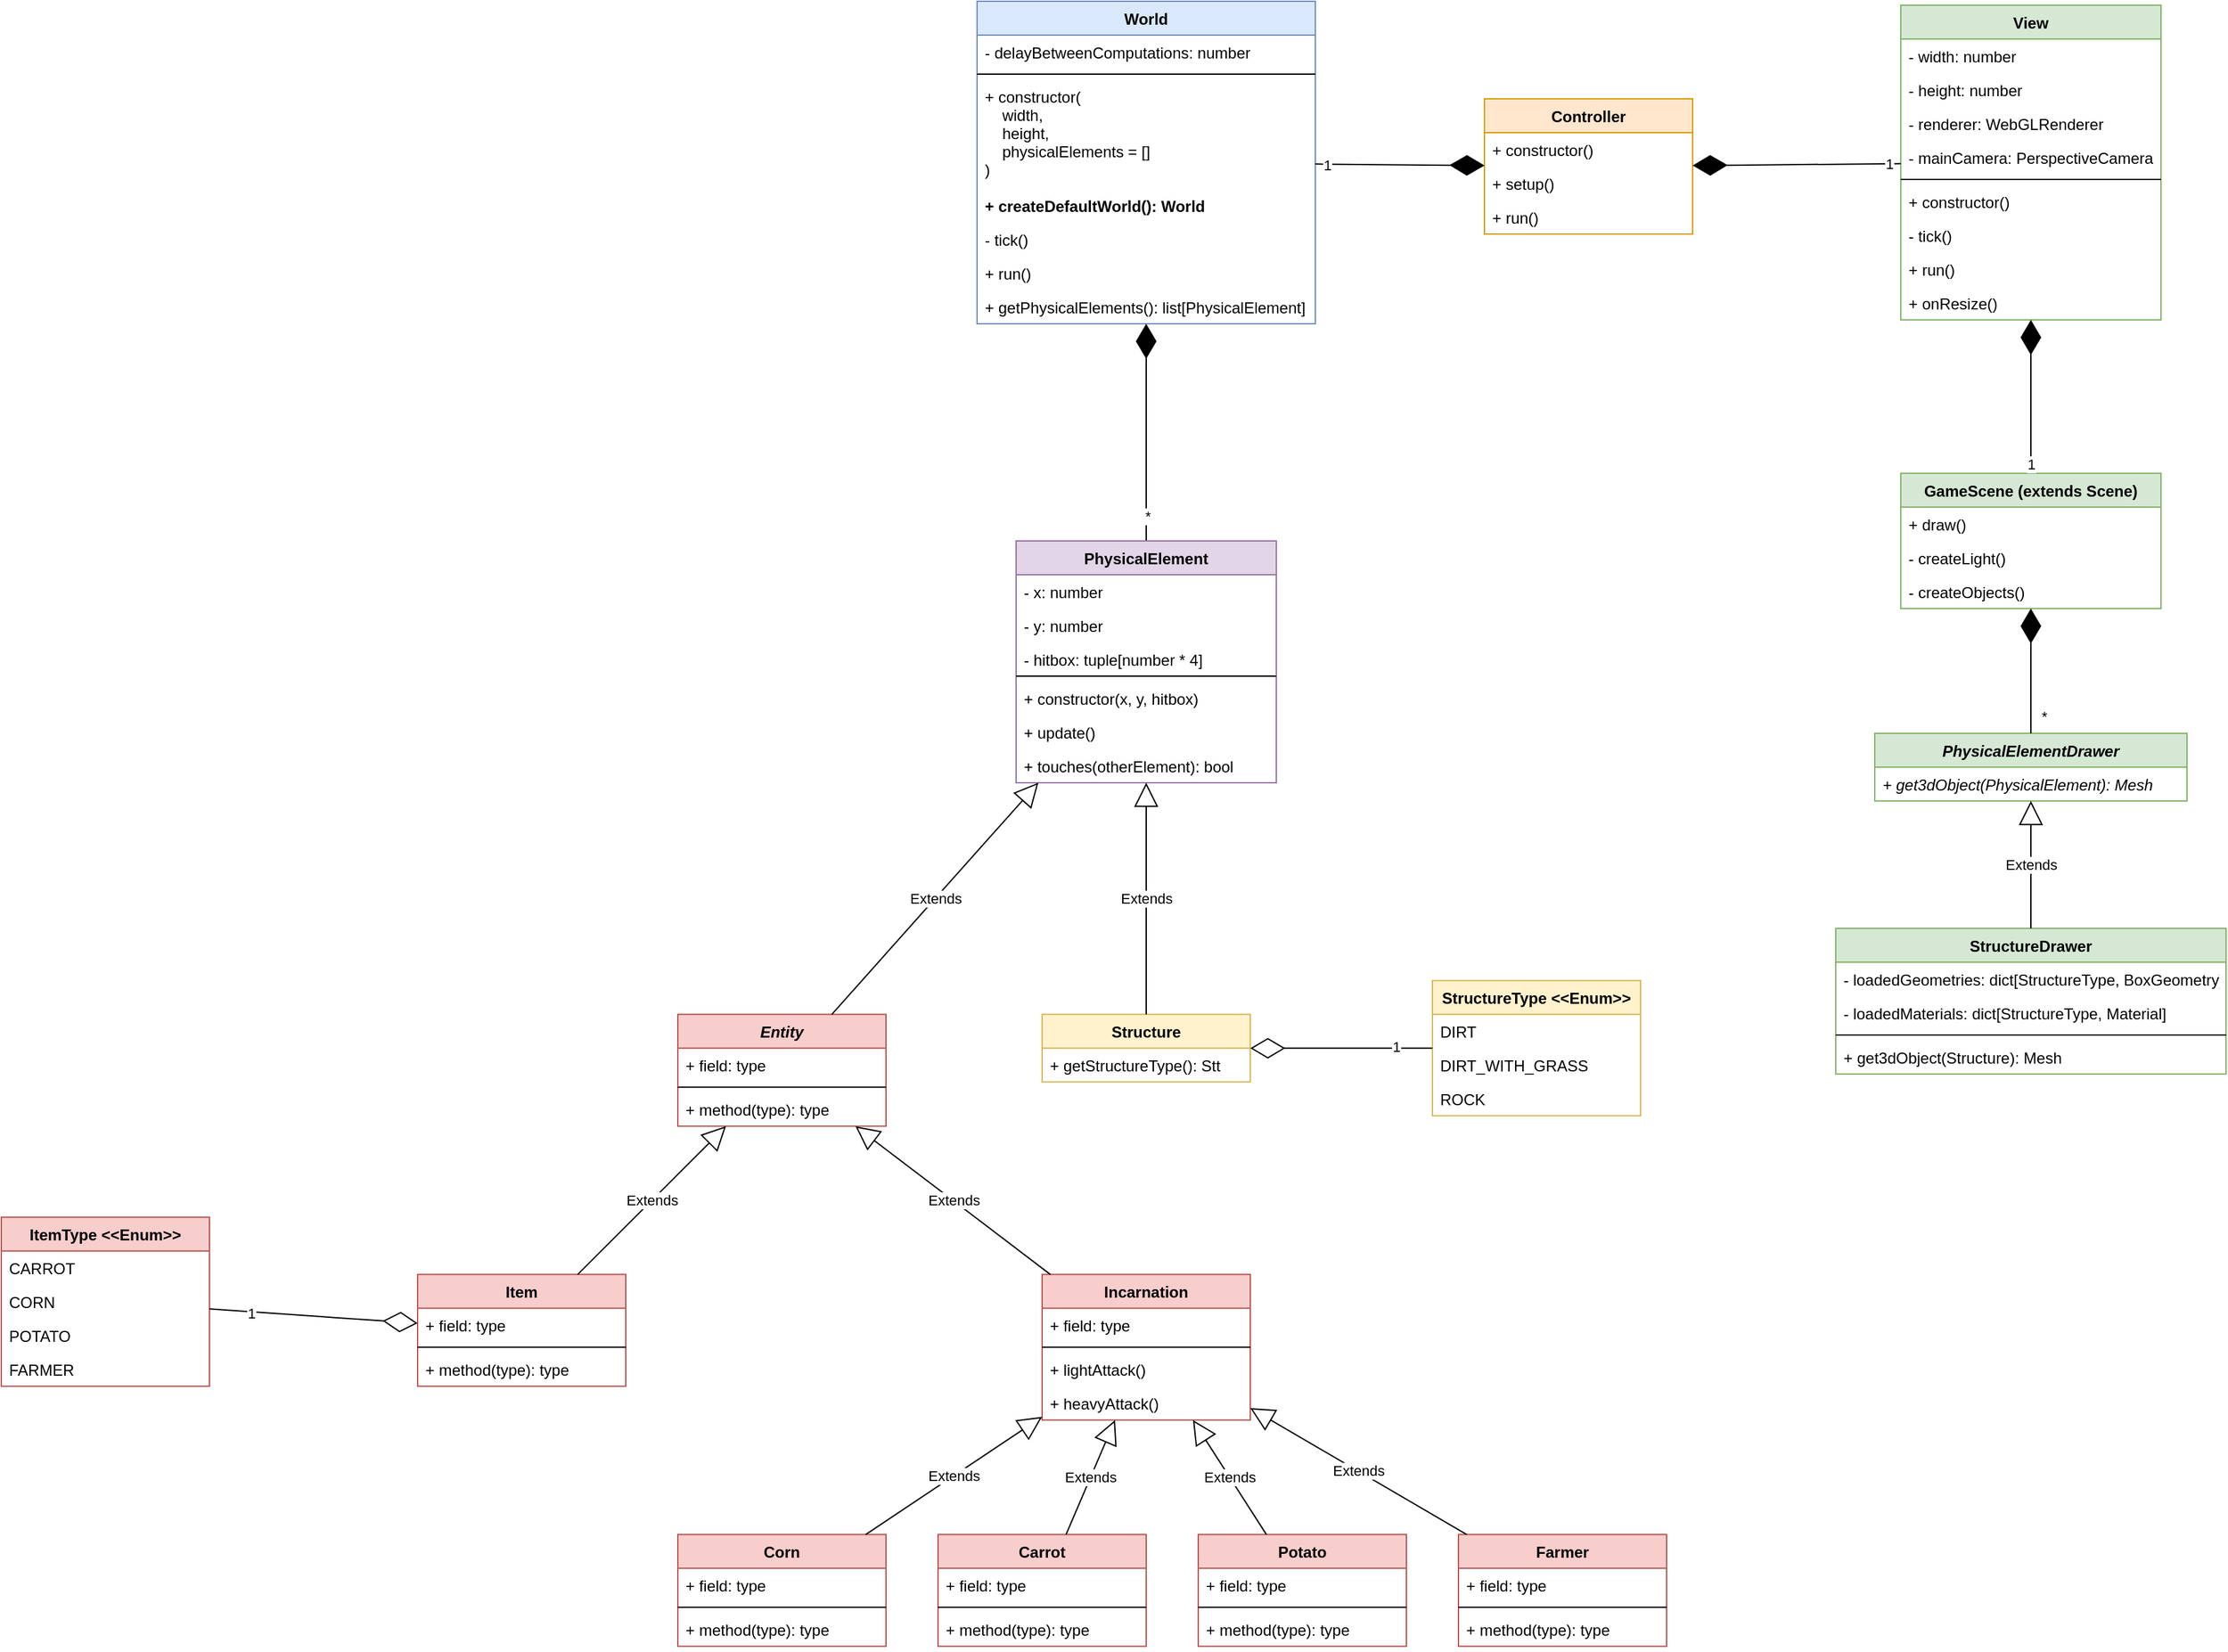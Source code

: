 <mxfile version="20.2.8" type="device"><diagram id="PJgVq-frhL6hviqrfvlw" name="Page-1"><mxGraphModel dx="1769" dy="350" grid="1" gridSize="10" guides="1" tooltips="1" connect="1" arrows="1" fold="1" page="0" pageScale="1" pageWidth="827" pageHeight="1169" math="0" shadow="0"><root><mxCell id="0"/><mxCell id="1" parent="0"/><mxCell id="lywDzSklZ_5meGdh7r5B-1" value="View" style="swimlane;fontStyle=1;align=center;verticalAlign=top;childLayout=stackLayout;horizontal=1;startSize=26;horizontalStack=0;resizeParent=1;resizeParentMax=0;resizeLast=0;collapsible=1;marginBottom=0;fillColor=#d5e8d4;strokeColor=#82b366;" parent="1" vertex="1"><mxGeometry x="360" y="320" width="200" height="242" as="geometry"/></mxCell><mxCell id="lywDzSklZ_5meGdh7r5B-2" value="- width: number" style="text;strokeColor=none;fillColor=none;align=left;verticalAlign=top;spacingLeft=4;spacingRight=4;overflow=hidden;rotatable=0;points=[[0,0.5],[1,0.5]];portConstraint=eastwest;" parent="lywDzSklZ_5meGdh7r5B-1" vertex="1"><mxGeometry y="26" width="200" height="26" as="geometry"/></mxCell><mxCell id="s6FM9aUq2nIHK5jMqLun-23" value="- height: number" style="text;strokeColor=none;fillColor=none;align=left;verticalAlign=top;spacingLeft=4;spacingRight=4;overflow=hidden;rotatable=0;points=[[0,0.5],[1,0.5]];portConstraint=eastwest;" parent="lywDzSklZ_5meGdh7r5B-1" vertex="1"><mxGeometry y="52" width="200" height="26" as="geometry"/></mxCell><mxCell id="s6FM9aUq2nIHK5jMqLun-24" value="- renderer: WebGLRenderer" style="text;strokeColor=none;fillColor=none;align=left;verticalAlign=top;spacingLeft=4;spacingRight=4;overflow=hidden;rotatable=0;points=[[0,0.5],[1,0.5]];portConstraint=eastwest;" parent="lywDzSklZ_5meGdh7r5B-1" vertex="1"><mxGeometry y="78" width="200" height="26" as="geometry"/></mxCell><mxCell id="s6FM9aUq2nIHK5jMqLun-25" value="- mainCamera: PerspectiveCamera" style="text;strokeColor=none;fillColor=none;align=left;verticalAlign=top;spacingLeft=4;spacingRight=4;overflow=hidden;rotatable=0;points=[[0,0.5],[1,0.5]];portConstraint=eastwest;" parent="lywDzSklZ_5meGdh7r5B-1" vertex="1"><mxGeometry y="104" width="200" height="26" as="geometry"/></mxCell><mxCell id="lywDzSklZ_5meGdh7r5B-3" value="" style="line;strokeWidth=1;fillColor=none;align=left;verticalAlign=middle;spacingTop=-1;spacingLeft=3;spacingRight=3;rotatable=0;labelPosition=right;points=[];portConstraint=eastwest;" parent="lywDzSklZ_5meGdh7r5B-1" vertex="1"><mxGeometry y="130" width="200" height="8" as="geometry"/></mxCell><mxCell id="lywDzSklZ_5meGdh7r5B-4" value="+ constructor()" style="text;strokeColor=none;fillColor=none;align=left;verticalAlign=top;spacingLeft=4;spacingRight=4;overflow=hidden;rotatable=0;points=[[0,0.5],[1,0.5]];portConstraint=eastwest;" parent="lywDzSklZ_5meGdh7r5B-1" vertex="1"><mxGeometry y="138" width="200" height="26" as="geometry"/></mxCell><mxCell id="lywDzSklZ_5meGdh7r5B-72" value="- tick()" style="text;strokeColor=none;fillColor=none;align=left;verticalAlign=top;spacingLeft=4;spacingRight=4;overflow=hidden;rotatable=0;points=[[0,0.5],[1,0.5]];portConstraint=eastwest;" parent="lywDzSklZ_5meGdh7r5B-1" vertex="1"><mxGeometry y="164" width="200" height="26" as="geometry"/></mxCell><mxCell id="s6FM9aUq2nIHK5jMqLun-26" value="+ run()" style="text;strokeColor=none;fillColor=none;align=left;verticalAlign=top;spacingLeft=4;spacingRight=4;overflow=hidden;rotatable=0;points=[[0,0.5],[1,0.5]];portConstraint=eastwest;" parent="lywDzSklZ_5meGdh7r5B-1" vertex="1"><mxGeometry y="190" width="200" height="26" as="geometry"/></mxCell><mxCell id="7avbBkKwRegIB7qZwSlD-47" value="+ onResize()" style="text;strokeColor=none;fillColor=none;align=left;verticalAlign=top;spacingLeft=4;spacingRight=4;overflow=hidden;rotatable=0;points=[[0,0.5],[1,0.5]];portConstraint=eastwest;" parent="lywDzSklZ_5meGdh7r5B-1" vertex="1"><mxGeometry y="216" width="200" height="26" as="geometry"/></mxCell><mxCell id="lywDzSklZ_5meGdh7r5B-5" value="Controller" style="swimlane;fontStyle=1;align=center;verticalAlign=top;childLayout=stackLayout;horizontal=1;startSize=26;horizontalStack=0;resizeParent=1;resizeParentMax=0;resizeLast=0;collapsible=1;marginBottom=0;fillColor=#ffe6cc;strokeColor=#d79b00;" parent="1" vertex="1"><mxGeometry x="40" y="392" width="160" height="104" as="geometry"/></mxCell><mxCell id="lywDzSklZ_5meGdh7r5B-8" value="+ constructor()" style="text;strokeColor=none;fillColor=none;align=left;verticalAlign=top;spacingLeft=4;spacingRight=4;overflow=hidden;rotatable=0;points=[[0,0.5],[1,0.5]];portConstraint=eastwest;" parent="lywDzSklZ_5meGdh7r5B-5" vertex="1"><mxGeometry y="26" width="160" height="26" as="geometry"/></mxCell><mxCell id="lywDzSklZ_5meGdh7r5B-71" value="+ setup()" style="text;strokeColor=none;fillColor=none;align=left;verticalAlign=top;spacingLeft=4;spacingRight=4;overflow=hidden;rotatable=0;points=[[0,0.5],[1,0.5]];portConstraint=eastwest;" parent="lywDzSklZ_5meGdh7r5B-5" vertex="1"><mxGeometry y="52" width="160" height="26" as="geometry"/></mxCell><mxCell id="s6FM9aUq2nIHK5jMqLun-22" value="+ run()" style="text;strokeColor=none;fillColor=none;align=left;verticalAlign=top;spacingLeft=4;spacingRight=4;overflow=hidden;rotatable=0;points=[[0,0.5],[1,0.5]];portConstraint=eastwest;" parent="lywDzSklZ_5meGdh7r5B-5" vertex="1"><mxGeometry y="78" width="160" height="26" as="geometry"/></mxCell><mxCell id="lywDzSklZ_5meGdh7r5B-9" value="World" style="swimlane;fontStyle=1;align=center;verticalAlign=top;childLayout=stackLayout;horizontal=1;startSize=26;horizontalStack=0;resizeParent=1;resizeParentMax=0;resizeLast=0;collapsible=1;marginBottom=0;fillColor=#dae8fc;strokeColor=#6c8ebf;" parent="1" vertex="1"><mxGeometry x="-350" y="317" width="260" height="248" as="geometry"/></mxCell><mxCell id="7avbBkKwRegIB7qZwSlD-48" value="- delayBetweenComputations: number" style="text;strokeColor=none;fillColor=none;align=left;verticalAlign=top;spacingLeft=4;spacingRight=4;overflow=hidden;rotatable=0;points=[[0,0.5],[1,0.5]];portConstraint=eastwest;" parent="lywDzSklZ_5meGdh7r5B-9" vertex="1"><mxGeometry y="26" width="260" height="26" as="geometry"/></mxCell><mxCell id="lywDzSklZ_5meGdh7r5B-11" value="" style="line;strokeWidth=1;fillColor=none;align=left;verticalAlign=middle;spacingTop=-1;spacingLeft=3;spacingRight=3;rotatable=0;labelPosition=right;points=[];portConstraint=eastwest;" parent="lywDzSklZ_5meGdh7r5B-9" vertex="1"><mxGeometry y="52" width="260" height="8" as="geometry"/></mxCell><mxCell id="lywDzSklZ_5meGdh7r5B-12" value="+ constructor(&#10;    width, &#10;    height, &#10;    physicalElements = []&#10;)" style="text;strokeColor=none;fillColor=none;align=left;verticalAlign=top;spacingLeft=4;spacingRight=4;overflow=hidden;rotatable=0;points=[[0,0.5],[1,0.5]];portConstraint=eastwest;" parent="lywDzSklZ_5meGdh7r5B-9" vertex="1"><mxGeometry y="60" width="260" height="84" as="geometry"/></mxCell><mxCell id="s6FM9aUq2nIHK5jMqLun-19" value="+ createDefaultWorld(): World" style="text;strokeColor=none;fillColor=none;align=left;verticalAlign=top;spacingLeft=4;spacingRight=4;overflow=hidden;rotatable=0;points=[[0,0.5],[1,0.5]];portConstraint=eastwest;fontStyle=1" parent="lywDzSklZ_5meGdh7r5B-9" vertex="1"><mxGeometry y="144" width="260" height="26" as="geometry"/></mxCell><mxCell id="s6FM9aUq2nIHK5jMqLun-20" value="- tick()" style="text;strokeColor=none;fillColor=none;align=left;verticalAlign=top;spacingLeft=4;spacingRight=4;overflow=hidden;rotatable=0;points=[[0,0.5],[1,0.5]];portConstraint=eastwest;" parent="lywDzSklZ_5meGdh7r5B-9" vertex="1"><mxGeometry y="170" width="260" height="26" as="geometry"/></mxCell><mxCell id="s6FM9aUq2nIHK5jMqLun-21" value="+ run()" style="text;strokeColor=none;fillColor=none;align=left;verticalAlign=top;spacingLeft=4;spacingRight=4;overflow=hidden;rotatable=0;points=[[0,0.5],[1,0.5]];portConstraint=eastwest;" parent="lywDzSklZ_5meGdh7r5B-9" vertex="1"><mxGeometry y="196" width="260" height="26" as="geometry"/></mxCell><mxCell id="uK3fchTCazzButt27Dtf-22" value="+ getPhysicalElements(): list[PhysicalElement]" style="text;strokeColor=none;fillColor=none;align=left;verticalAlign=top;spacingLeft=4;spacingRight=4;overflow=hidden;rotatable=0;points=[[0,0.5],[1,0.5]];portConstraint=eastwest;" vertex="1" parent="lywDzSklZ_5meGdh7r5B-9"><mxGeometry y="222" width="260" height="26" as="geometry"/></mxCell><mxCell id="lywDzSklZ_5meGdh7r5B-17" value="" style="endArrow=diamondThin;endFill=1;endSize=24;html=1;rounded=0;" parent="1" source="lywDzSklZ_5meGdh7r5B-9" target="lywDzSklZ_5meGdh7r5B-5" edge="1"><mxGeometry width="160" relative="1" as="geometry"><mxPoint x="30" y="620" as="sourcePoint"/><mxPoint x="190" y="620" as="targetPoint"/></mxGeometry></mxCell><mxCell id="s6FM9aUq2nIHK5jMqLun-17" value="1" style="edgeLabel;html=1;align=center;verticalAlign=middle;resizable=0;points=[];" parent="lywDzSklZ_5meGdh7r5B-17" vertex="1" connectable="0"><mxGeometry x="-0.861" y="-1" relative="1" as="geometry"><mxPoint as="offset"/></mxGeometry></mxCell><mxCell id="lywDzSklZ_5meGdh7r5B-18" value="" style="endArrow=diamondThin;endFill=1;endSize=24;html=1;rounded=0;" parent="1" source="lywDzSklZ_5meGdh7r5B-1" target="lywDzSklZ_5meGdh7r5B-5" edge="1"><mxGeometry width="160" relative="1" as="geometry"><mxPoint x="-110" y="453" as="sourcePoint"/><mxPoint x="50" y="453" as="targetPoint"/></mxGeometry></mxCell><mxCell id="s6FM9aUq2nIHK5jMqLun-18" value="1" style="edgeLabel;html=1;align=center;verticalAlign=middle;resizable=0;points=[];" parent="lywDzSklZ_5meGdh7r5B-18" vertex="1" connectable="0"><mxGeometry x="-0.883" relative="1" as="geometry"><mxPoint as="offset"/></mxGeometry></mxCell><mxCell id="lywDzSklZ_5meGdh7r5B-24" value="Entity" style="swimlane;fontStyle=3;align=center;verticalAlign=top;childLayout=stackLayout;horizontal=1;startSize=26;horizontalStack=0;resizeParent=1;resizeParentMax=0;resizeLast=0;collapsible=1;marginBottom=0;fillColor=#f8cecc;strokeColor=#b85450;" parent="1" vertex="1"><mxGeometry x="-580" y="1096.17" width="160" height="86" as="geometry"/></mxCell><mxCell id="lywDzSklZ_5meGdh7r5B-25" value="+ field: type" style="text;strokeColor=none;fillColor=none;align=left;verticalAlign=top;spacingLeft=4;spacingRight=4;overflow=hidden;rotatable=0;points=[[0,0.5],[1,0.5]];portConstraint=eastwest;" parent="lywDzSklZ_5meGdh7r5B-24" vertex="1"><mxGeometry y="26" width="160" height="26" as="geometry"/></mxCell><mxCell id="lywDzSklZ_5meGdh7r5B-26" value="" style="line;strokeWidth=1;fillColor=none;align=left;verticalAlign=middle;spacingTop=-1;spacingLeft=3;spacingRight=3;rotatable=0;labelPosition=right;points=[];portConstraint=eastwest;" parent="lywDzSklZ_5meGdh7r5B-24" vertex="1"><mxGeometry y="52" width="160" height="8" as="geometry"/></mxCell><mxCell id="lywDzSklZ_5meGdh7r5B-27" value="+ method(type): type" style="text;strokeColor=none;fillColor=none;align=left;verticalAlign=top;spacingLeft=4;spacingRight=4;overflow=hidden;rotatable=0;points=[[0,0.5],[1,0.5]];portConstraint=eastwest;" parent="lywDzSklZ_5meGdh7r5B-24" vertex="1"><mxGeometry y="60" width="160" height="26" as="geometry"/></mxCell><mxCell id="lywDzSklZ_5meGdh7r5B-30" value="Structure" style="swimlane;fontStyle=1;align=center;verticalAlign=top;childLayout=stackLayout;horizontal=1;startSize=26;horizontalStack=0;resizeParent=1;resizeParentMax=0;resizeLast=0;collapsible=1;marginBottom=0;fillColor=#fff2cc;strokeColor=#d6b656;" parent="1" vertex="1"><mxGeometry x="-300" y="1096.17" width="160" height="52" as="geometry"/></mxCell><mxCell id="uK3fchTCazzButt27Dtf-31" value="+ getStructureType(): Stt" style="text;strokeColor=none;fillColor=none;align=left;verticalAlign=top;spacingLeft=4;spacingRight=4;overflow=hidden;rotatable=0;points=[[0,0.5],[1,0.5]];portConstraint=eastwest;" vertex="1" parent="lywDzSklZ_5meGdh7r5B-30"><mxGeometry y="26" width="160" height="26" as="geometry"/></mxCell><mxCell id="lywDzSklZ_5meGdh7r5B-37" value="Incarnation" style="swimlane;fontStyle=1;align=center;verticalAlign=top;childLayout=stackLayout;horizontal=1;startSize=26;horizontalStack=0;resizeParent=1;resizeParentMax=0;resizeLast=0;collapsible=1;marginBottom=0;fillColor=#f8cecc;strokeColor=#b85450;" parent="1" vertex="1"><mxGeometry x="-300" y="1296.17" width="160" height="112" as="geometry"/></mxCell><mxCell id="lywDzSklZ_5meGdh7r5B-38" value="+ field: type" style="text;strokeColor=none;fillColor=none;align=left;verticalAlign=top;spacingLeft=4;spacingRight=4;overflow=hidden;rotatable=0;points=[[0,0.5],[1,0.5]];portConstraint=eastwest;" parent="lywDzSklZ_5meGdh7r5B-37" vertex="1"><mxGeometry y="26" width="160" height="26" as="geometry"/></mxCell><mxCell id="lywDzSklZ_5meGdh7r5B-39" value="" style="line;strokeWidth=1;fillColor=none;align=left;verticalAlign=middle;spacingTop=-1;spacingLeft=3;spacingRight=3;rotatable=0;labelPosition=right;points=[];portConstraint=eastwest;" parent="lywDzSklZ_5meGdh7r5B-37" vertex="1"><mxGeometry y="52" width="160" height="8" as="geometry"/></mxCell><mxCell id="lywDzSklZ_5meGdh7r5B-40" value="+ lightAttack()" style="text;strokeColor=none;fillColor=none;align=left;verticalAlign=top;spacingLeft=4;spacingRight=4;overflow=hidden;rotatable=0;points=[[0,0.5],[1,0.5]];portConstraint=eastwest;" parent="lywDzSklZ_5meGdh7r5B-37" vertex="1"><mxGeometry y="60" width="160" height="26" as="geometry"/></mxCell><mxCell id="lywDzSklZ_5meGdh7r5B-70" value="+ heavyAttack()" style="text;strokeColor=none;fillColor=none;align=left;verticalAlign=top;spacingLeft=4;spacingRight=4;overflow=hidden;rotatable=0;points=[[0,0.5],[1,0.5]];portConstraint=eastwest;" parent="lywDzSklZ_5meGdh7r5B-37" vertex="1"><mxGeometry y="86" width="160" height="26" as="geometry"/></mxCell><mxCell id="lywDzSklZ_5meGdh7r5B-41" value="Item" style="swimlane;fontStyle=1;align=center;verticalAlign=top;childLayout=stackLayout;horizontal=1;startSize=26;horizontalStack=0;resizeParent=1;resizeParentMax=0;resizeLast=0;collapsible=1;marginBottom=0;fillColor=#f8cecc;strokeColor=#b85450;" parent="1" vertex="1"><mxGeometry x="-780" y="1296.17" width="160" height="86" as="geometry"/></mxCell><mxCell id="lywDzSklZ_5meGdh7r5B-42" value="+ field: type" style="text;strokeColor=none;fillColor=none;align=left;verticalAlign=top;spacingLeft=4;spacingRight=4;overflow=hidden;rotatable=0;points=[[0,0.5],[1,0.5]];portConstraint=eastwest;" parent="lywDzSklZ_5meGdh7r5B-41" vertex="1"><mxGeometry y="26" width="160" height="26" as="geometry"/></mxCell><mxCell id="lywDzSklZ_5meGdh7r5B-43" value="" style="line;strokeWidth=1;fillColor=none;align=left;verticalAlign=middle;spacingTop=-1;spacingLeft=3;spacingRight=3;rotatable=0;labelPosition=right;points=[];portConstraint=eastwest;" parent="lywDzSklZ_5meGdh7r5B-41" vertex="1"><mxGeometry y="52" width="160" height="8" as="geometry"/></mxCell><mxCell id="lywDzSklZ_5meGdh7r5B-44" value="+ method(type): type" style="text;strokeColor=none;fillColor=none;align=left;verticalAlign=top;spacingLeft=4;spacingRight=4;overflow=hidden;rotatable=0;points=[[0,0.5],[1,0.5]];portConstraint=eastwest;" parent="lywDzSklZ_5meGdh7r5B-41" vertex="1"><mxGeometry y="60" width="160" height="26" as="geometry"/></mxCell><mxCell id="lywDzSklZ_5meGdh7r5B-45" value="Extends" style="endArrow=block;endSize=16;endFill=0;html=1;rounded=0;" parent="1" source="lywDzSklZ_5meGdh7r5B-37" target="lywDzSklZ_5meGdh7r5B-24" edge="1"><mxGeometry width="160" relative="1" as="geometry"><mxPoint x="-490" y="1106.17" as="sourcePoint"/><mxPoint x="-490" y="992.17" as="targetPoint"/></mxGeometry></mxCell><mxCell id="lywDzSklZ_5meGdh7r5B-46" value="Extends" style="endArrow=block;endSize=16;endFill=0;html=1;rounded=0;" parent="1" source="lywDzSklZ_5meGdh7r5B-41" target="lywDzSklZ_5meGdh7r5B-24" edge="1"><mxGeometry width="160" relative="1" as="geometry"><mxPoint x="-364.4" y="1306.17" as="sourcePoint"/><mxPoint x="-455.6" y="1192.17" as="targetPoint"/></mxGeometry></mxCell><mxCell id="lywDzSklZ_5meGdh7r5B-47" value="" style="endArrow=diamondThin;endFill=1;endSize=24;html=1;rounded=0;" parent="1" source="s6FM9aUq2nIHK5jMqLun-7" target="lywDzSklZ_5meGdh7r5B-9" edge="1"><mxGeometry width="160" relative="1" as="geometry"><mxPoint x="-220" y="640" as="sourcePoint"/><mxPoint x="50" y="453" as="targetPoint"/></mxGeometry></mxCell><mxCell id="s6FM9aUq2nIHK5jMqLun-16" value="*" style="edgeLabel;html=1;align=center;verticalAlign=middle;resizable=0;points=[];" parent="lywDzSklZ_5meGdh7r5B-47" vertex="1" connectable="0"><mxGeometry x="-0.772" y="-1" relative="1" as="geometry"><mxPoint as="offset"/></mxGeometry></mxCell><mxCell id="lywDzSklZ_5meGdh7r5B-50" value="Carrot" style="swimlane;fontStyle=1;align=center;verticalAlign=top;childLayout=stackLayout;horizontal=1;startSize=26;horizontalStack=0;resizeParent=1;resizeParentMax=0;resizeLast=0;collapsible=1;marginBottom=0;fillColor=#f8cecc;strokeColor=#b85450;" parent="1" vertex="1"><mxGeometry x="-380" y="1496.17" width="160" height="86" as="geometry"/></mxCell><mxCell id="lywDzSklZ_5meGdh7r5B-51" value="+ field: type" style="text;strokeColor=none;fillColor=none;align=left;verticalAlign=top;spacingLeft=4;spacingRight=4;overflow=hidden;rotatable=0;points=[[0,0.5],[1,0.5]];portConstraint=eastwest;" parent="lywDzSklZ_5meGdh7r5B-50" vertex="1"><mxGeometry y="26" width="160" height="26" as="geometry"/></mxCell><mxCell id="lywDzSklZ_5meGdh7r5B-52" value="" style="line;strokeWidth=1;fillColor=none;align=left;verticalAlign=middle;spacingTop=-1;spacingLeft=3;spacingRight=3;rotatable=0;labelPosition=right;points=[];portConstraint=eastwest;" parent="lywDzSklZ_5meGdh7r5B-50" vertex="1"><mxGeometry y="52" width="160" height="8" as="geometry"/></mxCell><mxCell id="lywDzSklZ_5meGdh7r5B-53" value="+ method(type): type" style="text;strokeColor=none;fillColor=none;align=left;verticalAlign=top;spacingLeft=4;spacingRight=4;overflow=hidden;rotatable=0;points=[[0,0.5],[1,0.5]];portConstraint=eastwest;" parent="lywDzSklZ_5meGdh7r5B-50" vertex="1"><mxGeometry y="60" width="160" height="26" as="geometry"/></mxCell><mxCell id="lywDzSklZ_5meGdh7r5B-54" value="Corn" style="swimlane;fontStyle=1;align=center;verticalAlign=top;childLayout=stackLayout;horizontal=1;startSize=26;horizontalStack=0;resizeParent=1;resizeParentMax=0;resizeLast=0;collapsible=1;marginBottom=0;fillColor=#f8cecc;strokeColor=#b85450;" parent="1" vertex="1"><mxGeometry x="-580" y="1496.17" width="160" height="86" as="geometry"/></mxCell><mxCell id="lywDzSklZ_5meGdh7r5B-55" value="+ field: type" style="text;strokeColor=none;fillColor=none;align=left;verticalAlign=top;spacingLeft=4;spacingRight=4;overflow=hidden;rotatable=0;points=[[0,0.5],[1,0.5]];portConstraint=eastwest;" parent="lywDzSklZ_5meGdh7r5B-54" vertex="1"><mxGeometry y="26" width="160" height="26" as="geometry"/></mxCell><mxCell id="lywDzSklZ_5meGdh7r5B-56" value="" style="line;strokeWidth=1;fillColor=none;align=left;verticalAlign=middle;spacingTop=-1;spacingLeft=3;spacingRight=3;rotatable=0;labelPosition=right;points=[];portConstraint=eastwest;" parent="lywDzSklZ_5meGdh7r5B-54" vertex="1"><mxGeometry y="52" width="160" height="8" as="geometry"/></mxCell><mxCell id="lywDzSklZ_5meGdh7r5B-57" value="+ method(type): type" style="text;strokeColor=none;fillColor=none;align=left;verticalAlign=top;spacingLeft=4;spacingRight=4;overflow=hidden;rotatable=0;points=[[0,0.5],[1,0.5]];portConstraint=eastwest;" parent="lywDzSklZ_5meGdh7r5B-54" vertex="1"><mxGeometry y="60" width="160" height="26" as="geometry"/></mxCell><mxCell id="lywDzSklZ_5meGdh7r5B-58" value="Extends" style="endArrow=block;endSize=16;endFill=0;html=1;rounded=0;" parent="1" source="lywDzSklZ_5meGdh7r5B-54" target="lywDzSklZ_5meGdh7r5B-37" edge="1"><mxGeometry width="160" relative="1" as="geometry"><mxPoint x="-333.0" y="1306.17" as="sourcePoint"/><mxPoint x="-447" y="1192.17" as="targetPoint"/></mxGeometry></mxCell><mxCell id="lywDzSklZ_5meGdh7r5B-59" value="Extends" style="endArrow=block;endSize=16;endFill=0;html=1;rounded=0;" parent="1" source="lywDzSklZ_5meGdh7r5B-50" target="lywDzSklZ_5meGdh7r5B-37" edge="1"><mxGeometry width="160" relative="1" as="geometry"><mxPoint x="-384.2" y="1506.17" as="sourcePoint"/><mxPoint x="-315.8" y="1392.17" as="targetPoint"/></mxGeometry></mxCell><mxCell id="lywDzSklZ_5meGdh7r5B-60" value="Potato" style="swimlane;fontStyle=1;align=center;verticalAlign=top;childLayout=stackLayout;horizontal=1;startSize=26;horizontalStack=0;resizeParent=1;resizeParentMax=0;resizeLast=0;collapsible=1;marginBottom=0;fillColor=#f8cecc;strokeColor=#b85450;" parent="1" vertex="1"><mxGeometry x="-180" y="1496.17" width="160" height="86" as="geometry"/></mxCell><mxCell id="lywDzSklZ_5meGdh7r5B-61" value="+ field: type" style="text;strokeColor=none;fillColor=none;align=left;verticalAlign=top;spacingLeft=4;spacingRight=4;overflow=hidden;rotatable=0;points=[[0,0.5],[1,0.5]];portConstraint=eastwest;" parent="lywDzSklZ_5meGdh7r5B-60" vertex="1"><mxGeometry y="26" width="160" height="26" as="geometry"/></mxCell><mxCell id="lywDzSklZ_5meGdh7r5B-62" value="" style="line;strokeWidth=1;fillColor=none;align=left;verticalAlign=middle;spacingTop=-1;spacingLeft=3;spacingRight=3;rotatable=0;labelPosition=right;points=[];portConstraint=eastwest;" parent="lywDzSklZ_5meGdh7r5B-60" vertex="1"><mxGeometry y="52" width="160" height="8" as="geometry"/></mxCell><mxCell id="lywDzSklZ_5meGdh7r5B-63" value="+ method(type): type" style="text;strokeColor=none;fillColor=none;align=left;verticalAlign=top;spacingLeft=4;spacingRight=4;overflow=hidden;rotatable=0;points=[[0,0.5],[1,0.5]];portConstraint=eastwest;" parent="lywDzSklZ_5meGdh7r5B-60" vertex="1"><mxGeometry y="60" width="160" height="26" as="geometry"/></mxCell><mxCell id="lywDzSklZ_5meGdh7r5B-64" value="Extends" style="endArrow=block;endSize=16;endFill=0;html=1;rounded=0;" parent="1" source="lywDzSklZ_5meGdh7r5B-60" target="lywDzSklZ_5meGdh7r5B-37" edge="1"><mxGeometry width="160" relative="1" as="geometry"><mxPoint x="-290" y="1506.17" as="sourcePoint"/><mxPoint x="-290" y="1392.17" as="targetPoint"/></mxGeometry></mxCell><mxCell id="lywDzSklZ_5meGdh7r5B-65" value="Farmer" style="swimlane;fontStyle=1;align=center;verticalAlign=top;childLayout=stackLayout;horizontal=1;startSize=26;horizontalStack=0;resizeParent=1;resizeParentMax=0;resizeLast=0;collapsible=1;marginBottom=0;fillColor=#f8cecc;strokeColor=#b85450;" parent="1" vertex="1"><mxGeometry x="20" y="1496.17" width="160" height="86" as="geometry"/></mxCell><mxCell id="lywDzSklZ_5meGdh7r5B-66" value="+ field: type" style="text;strokeColor=none;fillColor=none;align=left;verticalAlign=top;spacingLeft=4;spacingRight=4;overflow=hidden;rotatable=0;points=[[0,0.5],[1,0.5]];portConstraint=eastwest;" parent="lywDzSklZ_5meGdh7r5B-65" vertex="1"><mxGeometry y="26" width="160" height="26" as="geometry"/></mxCell><mxCell id="lywDzSklZ_5meGdh7r5B-67" value="" style="line;strokeWidth=1;fillColor=none;align=left;verticalAlign=middle;spacingTop=-1;spacingLeft=3;spacingRight=3;rotatable=0;labelPosition=right;points=[];portConstraint=eastwest;" parent="lywDzSklZ_5meGdh7r5B-65" vertex="1"><mxGeometry y="52" width="160" height="8" as="geometry"/></mxCell><mxCell id="lywDzSklZ_5meGdh7r5B-68" value="+ method(type): type" style="text;strokeColor=none;fillColor=none;align=left;verticalAlign=top;spacingLeft=4;spacingRight=4;overflow=hidden;rotatable=0;points=[[0,0.5],[1,0.5]];portConstraint=eastwest;" parent="lywDzSklZ_5meGdh7r5B-65" vertex="1"><mxGeometry y="60" width="160" height="26" as="geometry"/></mxCell><mxCell id="lywDzSklZ_5meGdh7r5B-69" value="Extends" style="endArrow=block;endSize=16;endFill=0;html=1;rounded=0;" parent="1" source="lywDzSklZ_5meGdh7r5B-65" target="lywDzSklZ_5meGdh7r5B-37" edge="1"><mxGeometry width="160" relative="1" as="geometry"><mxPoint x="-115.8" y="1506.17" as="sourcePoint"/><mxPoint x="-184.2" y="1392.17" as="targetPoint"/></mxGeometry></mxCell><mxCell id="s6FM9aUq2nIHK5jMqLun-7" value="PhysicalElement" style="swimlane;fontStyle=1;align=center;verticalAlign=top;childLayout=stackLayout;horizontal=1;startSize=26;horizontalStack=0;resizeParent=1;resizeParentMax=0;resizeLast=0;collapsible=1;marginBottom=0;fillColor=#e1d5e7;strokeColor=#9673a6;" parent="1" vertex="1"><mxGeometry x="-320" y="732.0" width="200" height="186" as="geometry"/></mxCell><mxCell id="7avbBkKwRegIB7qZwSlD-8" value="- x: number" style="text;strokeColor=none;fillColor=none;align=left;verticalAlign=top;spacingLeft=4;spacingRight=4;overflow=hidden;rotatable=0;points=[[0,0.5],[1,0.5]];portConstraint=eastwest;" parent="s6FM9aUq2nIHK5jMqLun-7" vertex="1"><mxGeometry y="26" width="200" height="26" as="geometry"/></mxCell><mxCell id="7avbBkKwRegIB7qZwSlD-9" value="- y: number" style="text;strokeColor=none;fillColor=none;align=left;verticalAlign=top;spacingLeft=4;spacingRight=4;overflow=hidden;rotatable=0;points=[[0,0.5],[1,0.5]];portConstraint=eastwest;" parent="s6FM9aUq2nIHK5jMqLun-7" vertex="1"><mxGeometry y="52" width="200" height="26" as="geometry"/></mxCell><mxCell id="2VuLvqX0EDg3vShYot0b-1" value="- hitbox: tuple[number * 4]" style="text;strokeColor=none;fillColor=none;align=left;verticalAlign=top;spacingLeft=4;spacingRight=4;overflow=hidden;rotatable=0;points=[[0,0.5],[1,0.5]];portConstraint=eastwest;" parent="s6FM9aUq2nIHK5jMqLun-7" vertex="1"><mxGeometry y="78" width="200" height="22" as="geometry"/></mxCell><mxCell id="s6FM9aUq2nIHK5jMqLun-9" value="" style="line;strokeWidth=1;fillColor=none;align=left;verticalAlign=middle;spacingTop=-1;spacingLeft=3;spacingRight=3;rotatable=0;labelPosition=right;points=[];portConstraint=eastwest;" parent="s6FM9aUq2nIHK5jMqLun-7" vertex="1"><mxGeometry y="100" width="200" height="8" as="geometry"/></mxCell><mxCell id="s6FM9aUq2nIHK5jMqLun-10" value="+ constructor(x, y, hitbox)" style="text;strokeColor=none;fillColor=none;align=left;verticalAlign=top;spacingLeft=4;spacingRight=4;overflow=hidden;rotatable=0;points=[[0,0.5],[1,0.5]];portConstraint=eastwest;" parent="s6FM9aUq2nIHK5jMqLun-7" vertex="1"><mxGeometry y="108" width="200" height="26" as="geometry"/></mxCell><mxCell id="7avbBkKwRegIB7qZwSlD-41" value="+ update()" style="text;strokeColor=none;fillColor=none;align=left;verticalAlign=top;spacingLeft=4;spacingRight=4;overflow=hidden;rotatable=0;points=[[0,0.5],[1,0.5]];portConstraint=eastwest;" parent="s6FM9aUq2nIHK5jMqLun-7" vertex="1"><mxGeometry y="134" width="200" height="26" as="geometry"/></mxCell><mxCell id="s6FM9aUq2nIHK5jMqLun-13" value="+ touches(otherElement): bool" style="text;strokeColor=none;fillColor=none;align=left;verticalAlign=top;spacingLeft=4;spacingRight=4;overflow=hidden;rotatable=0;points=[[0,0.5],[1,0.5]];portConstraint=eastwest;" parent="s6FM9aUq2nIHK5jMqLun-7" vertex="1"><mxGeometry y="160" width="200" height="26" as="geometry"/></mxCell><mxCell id="s6FM9aUq2nIHK5jMqLun-14" value="Extends" style="endArrow=block;endSize=16;endFill=0;html=1;rounded=0;" parent="1" source="lywDzSklZ_5meGdh7r5B-30" target="s6FM9aUq2nIHK5jMqLun-7" edge="1"><mxGeometry width="160" relative="1" as="geometry"><mxPoint x="-430" y="796.17" as="sourcePoint"/><mxPoint x="-270" y="796.17" as="targetPoint"/></mxGeometry></mxCell><mxCell id="s6FM9aUq2nIHK5jMqLun-15" value="Extends" style="endArrow=block;endSize=16;endFill=0;html=1;rounded=0;" parent="1" source="lywDzSklZ_5meGdh7r5B-24" target="s6FM9aUq2nIHK5jMqLun-7" edge="1"><mxGeometry width="160" relative="1" as="geometry"><mxPoint x="-527.861" y="786.17" as="sourcePoint"/><mxPoint x="-524.08" y="710.17" as="targetPoint"/></mxGeometry></mxCell><mxCell id="s6FM9aUq2nIHK5jMqLun-27" value="GameScene (extends Scene)" style="swimlane;fontStyle=1;align=center;verticalAlign=top;childLayout=stackLayout;horizontal=1;startSize=26;horizontalStack=0;resizeParent=1;resizeParentMax=0;resizeLast=0;collapsible=1;marginBottom=0;fillColor=#d5e8d4;strokeColor=#82b366;" parent="1" vertex="1"><mxGeometry x="360" y="680" width="200" height="104" as="geometry"/></mxCell><mxCell id="s6FM9aUq2nIHK5jMqLun-33" value="+ draw()" style="text;strokeColor=none;fillColor=none;align=left;verticalAlign=top;spacingLeft=4;spacingRight=4;overflow=hidden;rotatable=0;points=[[0,0.5],[1,0.5]];portConstraint=eastwest;" parent="s6FM9aUq2nIHK5jMqLun-27" vertex="1"><mxGeometry y="26" width="200" height="26" as="geometry"/></mxCell><mxCell id="7avbBkKwRegIB7qZwSlD-1" value="- createLight()" style="text;strokeColor=none;fillColor=none;align=left;verticalAlign=top;spacingLeft=4;spacingRight=4;overflow=hidden;rotatable=0;points=[[0,0.5],[1,0.5]];portConstraint=eastwest;" parent="s6FM9aUq2nIHK5jMqLun-27" vertex="1"><mxGeometry y="52" width="200" height="26" as="geometry"/></mxCell><mxCell id="7avbBkKwRegIB7qZwSlD-37" value="- createObjects()" style="text;strokeColor=none;fillColor=none;align=left;verticalAlign=top;spacingLeft=4;spacingRight=4;overflow=hidden;rotatable=0;points=[[0,0.5],[1,0.5]];portConstraint=eastwest;" parent="s6FM9aUq2nIHK5jMqLun-27" vertex="1"><mxGeometry y="78" width="200" height="26" as="geometry"/></mxCell><mxCell id="s6FM9aUq2nIHK5jMqLun-36" value="" style="endArrow=diamondThin;endFill=1;endSize=24;html=1;rounded=0;" parent="1" source="s6FM9aUq2nIHK5jMqLun-27" target="lywDzSklZ_5meGdh7r5B-1" edge="1"><mxGeometry width="160" relative="1" as="geometry"><mxPoint x="370" y="454" as="sourcePoint"/><mxPoint x="210" y="454.0" as="targetPoint"/></mxGeometry></mxCell><mxCell id="s6FM9aUq2nIHK5jMqLun-37" value="1" style="edgeLabel;html=1;align=center;verticalAlign=middle;resizable=0;points=[];" parent="s6FM9aUq2nIHK5jMqLun-36" vertex="1" connectable="0"><mxGeometry x="-0.883" relative="1" as="geometry"><mxPoint as="offset"/></mxGeometry></mxCell><mxCell id="2VuLvqX0EDg3vShYot0b-7" value="StructureDrawer" style="swimlane;fontStyle=1;align=center;verticalAlign=top;childLayout=stackLayout;horizontal=1;startSize=26;horizontalStack=0;resizeParent=1;resizeParentMax=0;resizeLast=0;collapsible=1;marginBottom=0;fillColor=#d5e8d4;strokeColor=#82b366;" parent="1" vertex="1"><mxGeometry x="310" y="1030" width="300" height="112" as="geometry"/></mxCell><mxCell id="uK3fchTCazzButt27Dtf-15" value="- loadedGeometries: dict[StructureType, BoxGeometry]" style="text;strokeColor=none;fillColor=none;align=left;verticalAlign=top;spacingLeft=4;spacingRight=4;overflow=hidden;rotatable=0;points=[[0,0.5],[1,0.5]];portConstraint=eastwest;fontStyle=0" vertex="1" parent="2VuLvqX0EDg3vShYot0b-7"><mxGeometry y="26" width="300" height="26" as="geometry"/></mxCell><mxCell id="uK3fchTCazzButt27Dtf-16" value="- loadedMaterials: dict[StructureType, Material]" style="text;strokeColor=none;fillColor=none;align=left;verticalAlign=top;spacingLeft=4;spacingRight=4;overflow=hidden;rotatable=0;points=[[0,0.5],[1,0.5]];portConstraint=eastwest;fontStyle=0" vertex="1" parent="2VuLvqX0EDg3vShYot0b-7"><mxGeometry y="52" width="300" height="26" as="geometry"/></mxCell><mxCell id="uK3fchTCazzButt27Dtf-17" value="" style="line;strokeWidth=1;fillColor=none;align=left;verticalAlign=middle;spacingTop=-1;spacingLeft=3;spacingRight=3;rotatable=0;labelPosition=right;points=[];portConstraint=eastwest;" vertex="1" parent="2VuLvqX0EDg3vShYot0b-7"><mxGeometry y="78" width="300" height="8" as="geometry"/></mxCell><mxCell id="uK3fchTCazzButt27Dtf-18" value="+ get3dObject(Structure): Mesh" style="text;strokeColor=none;fillColor=none;align=left;verticalAlign=top;spacingLeft=4;spacingRight=4;overflow=hidden;rotatable=0;points=[[0,0.5],[1,0.5]];portConstraint=eastwest;fontStyle=0" vertex="1" parent="2VuLvqX0EDg3vShYot0b-7"><mxGeometry y="86" width="300" height="26" as="geometry"/></mxCell><mxCell id="uK3fchTCazzButt27Dtf-3" value="StructureType &lt;&lt;Enum&gt;&gt;" style="swimlane;fontStyle=1;align=center;verticalAlign=top;childLayout=stackLayout;horizontal=1;startSize=26;horizontalStack=0;resizeParent=1;resizeParentMax=0;resizeLast=0;collapsible=1;marginBottom=0;fillColor=#fff2cc;strokeColor=#d6b656;" vertex="1" parent="1"><mxGeometry y="1070.17" width="160" height="104" as="geometry"/></mxCell><mxCell id="uK3fchTCazzButt27Dtf-6" value="DIRT" style="text;strokeColor=none;fillColor=none;align=left;verticalAlign=top;spacingLeft=4;spacingRight=4;overflow=hidden;rotatable=0;points=[[0,0.5],[1,0.5]];portConstraint=eastwest;" vertex="1" parent="uK3fchTCazzButt27Dtf-3"><mxGeometry y="26" width="160" height="26" as="geometry"/></mxCell><mxCell id="uK3fchTCazzButt27Dtf-7" value="DIRT_WITH_GRASS" style="text;strokeColor=none;fillColor=none;align=left;verticalAlign=top;spacingLeft=4;spacingRight=4;overflow=hidden;rotatable=0;points=[[0,0.5],[1,0.5]];portConstraint=eastwest;" vertex="1" parent="uK3fchTCazzButt27Dtf-3"><mxGeometry y="52" width="160" height="26" as="geometry"/></mxCell><mxCell id="uK3fchTCazzButt27Dtf-8" value="ROCK" style="text;strokeColor=none;fillColor=none;align=left;verticalAlign=top;spacingLeft=4;spacingRight=4;overflow=hidden;rotatable=0;points=[[0,0.5],[1,0.5]];portConstraint=eastwest;" vertex="1" parent="uK3fchTCazzButt27Dtf-3"><mxGeometry y="78" width="160" height="26" as="geometry"/></mxCell><mxCell id="uK3fchTCazzButt27Dtf-10" value="" style="endArrow=diamondThin;endFill=0;endSize=24;html=1;rounded=0;" edge="1" parent="1" source="uK3fchTCazzButt27Dtf-3" target="lywDzSklZ_5meGdh7r5B-30"><mxGeometry width="160" relative="1" as="geometry"><mxPoint x="-200" y="1060" as="sourcePoint"/><mxPoint x="-40" y="1060" as="targetPoint"/></mxGeometry></mxCell><mxCell id="uK3fchTCazzButt27Dtf-11" value="1" style="edgeLabel;html=1;align=center;verticalAlign=middle;resizable=0;points=[];" vertex="1" connectable="0" parent="uK3fchTCazzButt27Dtf-10"><mxGeometry x="-0.6" y="-1" relative="1" as="geometry"><mxPoint as="offset"/></mxGeometry></mxCell><mxCell id="uK3fchTCazzButt27Dtf-12" value="PhysicalElementDrawer" style="swimlane;fontStyle=3;align=center;verticalAlign=top;childLayout=stackLayout;horizontal=1;startSize=26;horizontalStack=0;resizeParent=1;resizeParentMax=0;resizeLast=0;collapsible=1;marginBottom=0;fillColor=#d5e8d4;strokeColor=#82b366;" vertex="1" parent="1"><mxGeometry x="340" y="880" width="240" height="52" as="geometry"/></mxCell><mxCell id="uK3fchTCazzButt27Dtf-13" value="+ get3dObject(PhysicalElement): Mesh" style="text;strokeColor=none;fillColor=none;align=left;verticalAlign=top;spacingLeft=4;spacingRight=4;overflow=hidden;rotatable=0;points=[[0,0.5],[1,0.5]];portConstraint=eastwest;fontStyle=2" vertex="1" parent="uK3fchTCazzButt27Dtf-12"><mxGeometry y="26" width="240" height="26" as="geometry"/></mxCell><mxCell id="uK3fchTCazzButt27Dtf-14" value="Extends" style="endArrow=block;endSize=16;endFill=0;html=1;rounded=0;" edge="1" parent="1" source="2VuLvqX0EDg3vShYot0b-7" target="uK3fchTCazzButt27Dtf-12"><mxGeometry width="160" relative="1" as="geometry"><mxPoint x="300" y="1082" as="sourcePoint"/><mxPoint x="300" y="903.83" as="targetPoint"/></mxGeometry></mxCell><mxCell id="uK3fchTCazzButt27Dtf-19" value="" style="endArrow=diamondThin;endFill=1;endSize=24;html=1;rounded=0;" edge="1" parent="1" source="uK3fchTCazzButt27Dtf-12" target="s6FM9aUq2nIHK5jMqLun-27"><mxGeometry width="160" relative="1" as="geometry"><mxPoint x="670" y="965" as="sourcePoint"/><mxPoint x="670" y="847" as="targetPoint"/></mxGeometry></mxCell><mxCell id="uK3fchTCazzButt27Dtf-20" value="*" style="edgeLabel;html=1;align=center;verticalAlign=middle;resizable=0;points=[];" vertex="1" connectable="0" parent="uK3fchTCazzButt27Dtf-19"><mxGeometry x="-0.883" relative="1" as="geometry"><mxPoint x="10" y="-8" as="offset"/></mxGeometry></mxCell><mxCell id="uK3fchTCazzButt27Dtf-23" value="ItemType &lt;&lt;Enum&gt;&gt;" style="swimlane;fontStyle=1;align=center;verticalAlign=top;childLayout=stackLayout;horizontal=1;startSize=26;horizontalStack=0;resizeParent=1;resizeParentMax=0;resizeLast=0;collapsible=1;marginBottom=0;fillColor=#f8cecc;strokeColor=#b85450;" vertex="1" parent="1"><mxGeometry x="-1100" y="1252.17" width="160" height="130" as="geometry"/></mxCell><mxCell id="uK3fchTCazzButt27Dtf-24" value="CARROT" style="text;strokeColor=none;fillColor=none;align=left;verticalAlign=top;spacingLeft=4;spacingRight=4;overflow=hidden;rotatable=0;points=[[0,0.5],[1,0.5]];portConstraint=eastwest;" vertex="1" parent="uK3fchTCazzButt27Dtf-23"><mxGeometry y="26" width="160" height="26" as="geometry"/></mxCell><mxCell id="uK3fchTCazzButt27Dtf-25" value="CORN" style="text;strokeColor=none;fillColor=none;align=left;verticalAlign=top;spacingLeft=4;spacingRight=4;overflow=hidden;rotatable=0;points=[[0,0.5],[1,0.5]];portConstraint=eastwest;" vertex="1" parent="uK3fchTCazzButt27Dtf-23"><mxGeometry y="52" width="160" height="26" as="geometry"/></mxCell><mxCell id="uK3fchTCazzButt27Dtf-26" value="POTATO" style="text;strokeColor=none;fillColor=none;align=left;verticalAlign=top;spacingLeft=4;spacingRight=4;overflow=hidden;rotatable=0;points=[[0,0.5],[1,0.5]];portConstraint=eastwest;" vertex="1" parent="uK3fchTCazzButt27Dtf-23"><mxGeometry y="78" width="160" height="26" as="geometry"/></mxCell><mxCell id="uK3fchTCazzButt27Dtf-27" value="FARMER" style="text;strokeColor=none;fillColor=none;align=left;verticalAlign=top;spacingLeft=4;spacingRight=4;overflow=hidden;rotatable=0;points=[[0,0.5],[1,0.5]];portConstraint=eastwest;" vertex="1" parent="uK3fchTCazzButt27Dtf-23"><mxGeometry y="104" width="160" height="26" as="geometry"/></mxCell><mxCell id="uK3fchTCazzButt27Dtf-28" value="" style="endArrow=diamondThin;endFill=0;endSize=24;html=1;rounded=0;" edge="1" parent="1" source="uK3fchTCazzButt27Dtf-23" target="lywDzSklZ_5meGdh7r5B-41"><mxGeometry width="160" relative="1" as="geometry"><mxPoint x="-1000" y="1280" as="sourcePoint"/><mxPoint x="-940" y="1500" as="targetPoint"/></mxGeometry></mxCell><mxCell id="uK3fchTCazzButt27Dtf-29" value="1" style="edgeLabel;html=1;align=center;verticalAlign=middle;resizable=0;points=[];" vertex="1" connectable="0" parent="uK3fchTCazzButt27Dtf-28"><mxGeometry x="-0.6" y="-1" relative="1" as="geometry"><mxPoint as="offset"/></mxGeometry></mxCell></root></mxGraphModel></diagram></mxfile>
